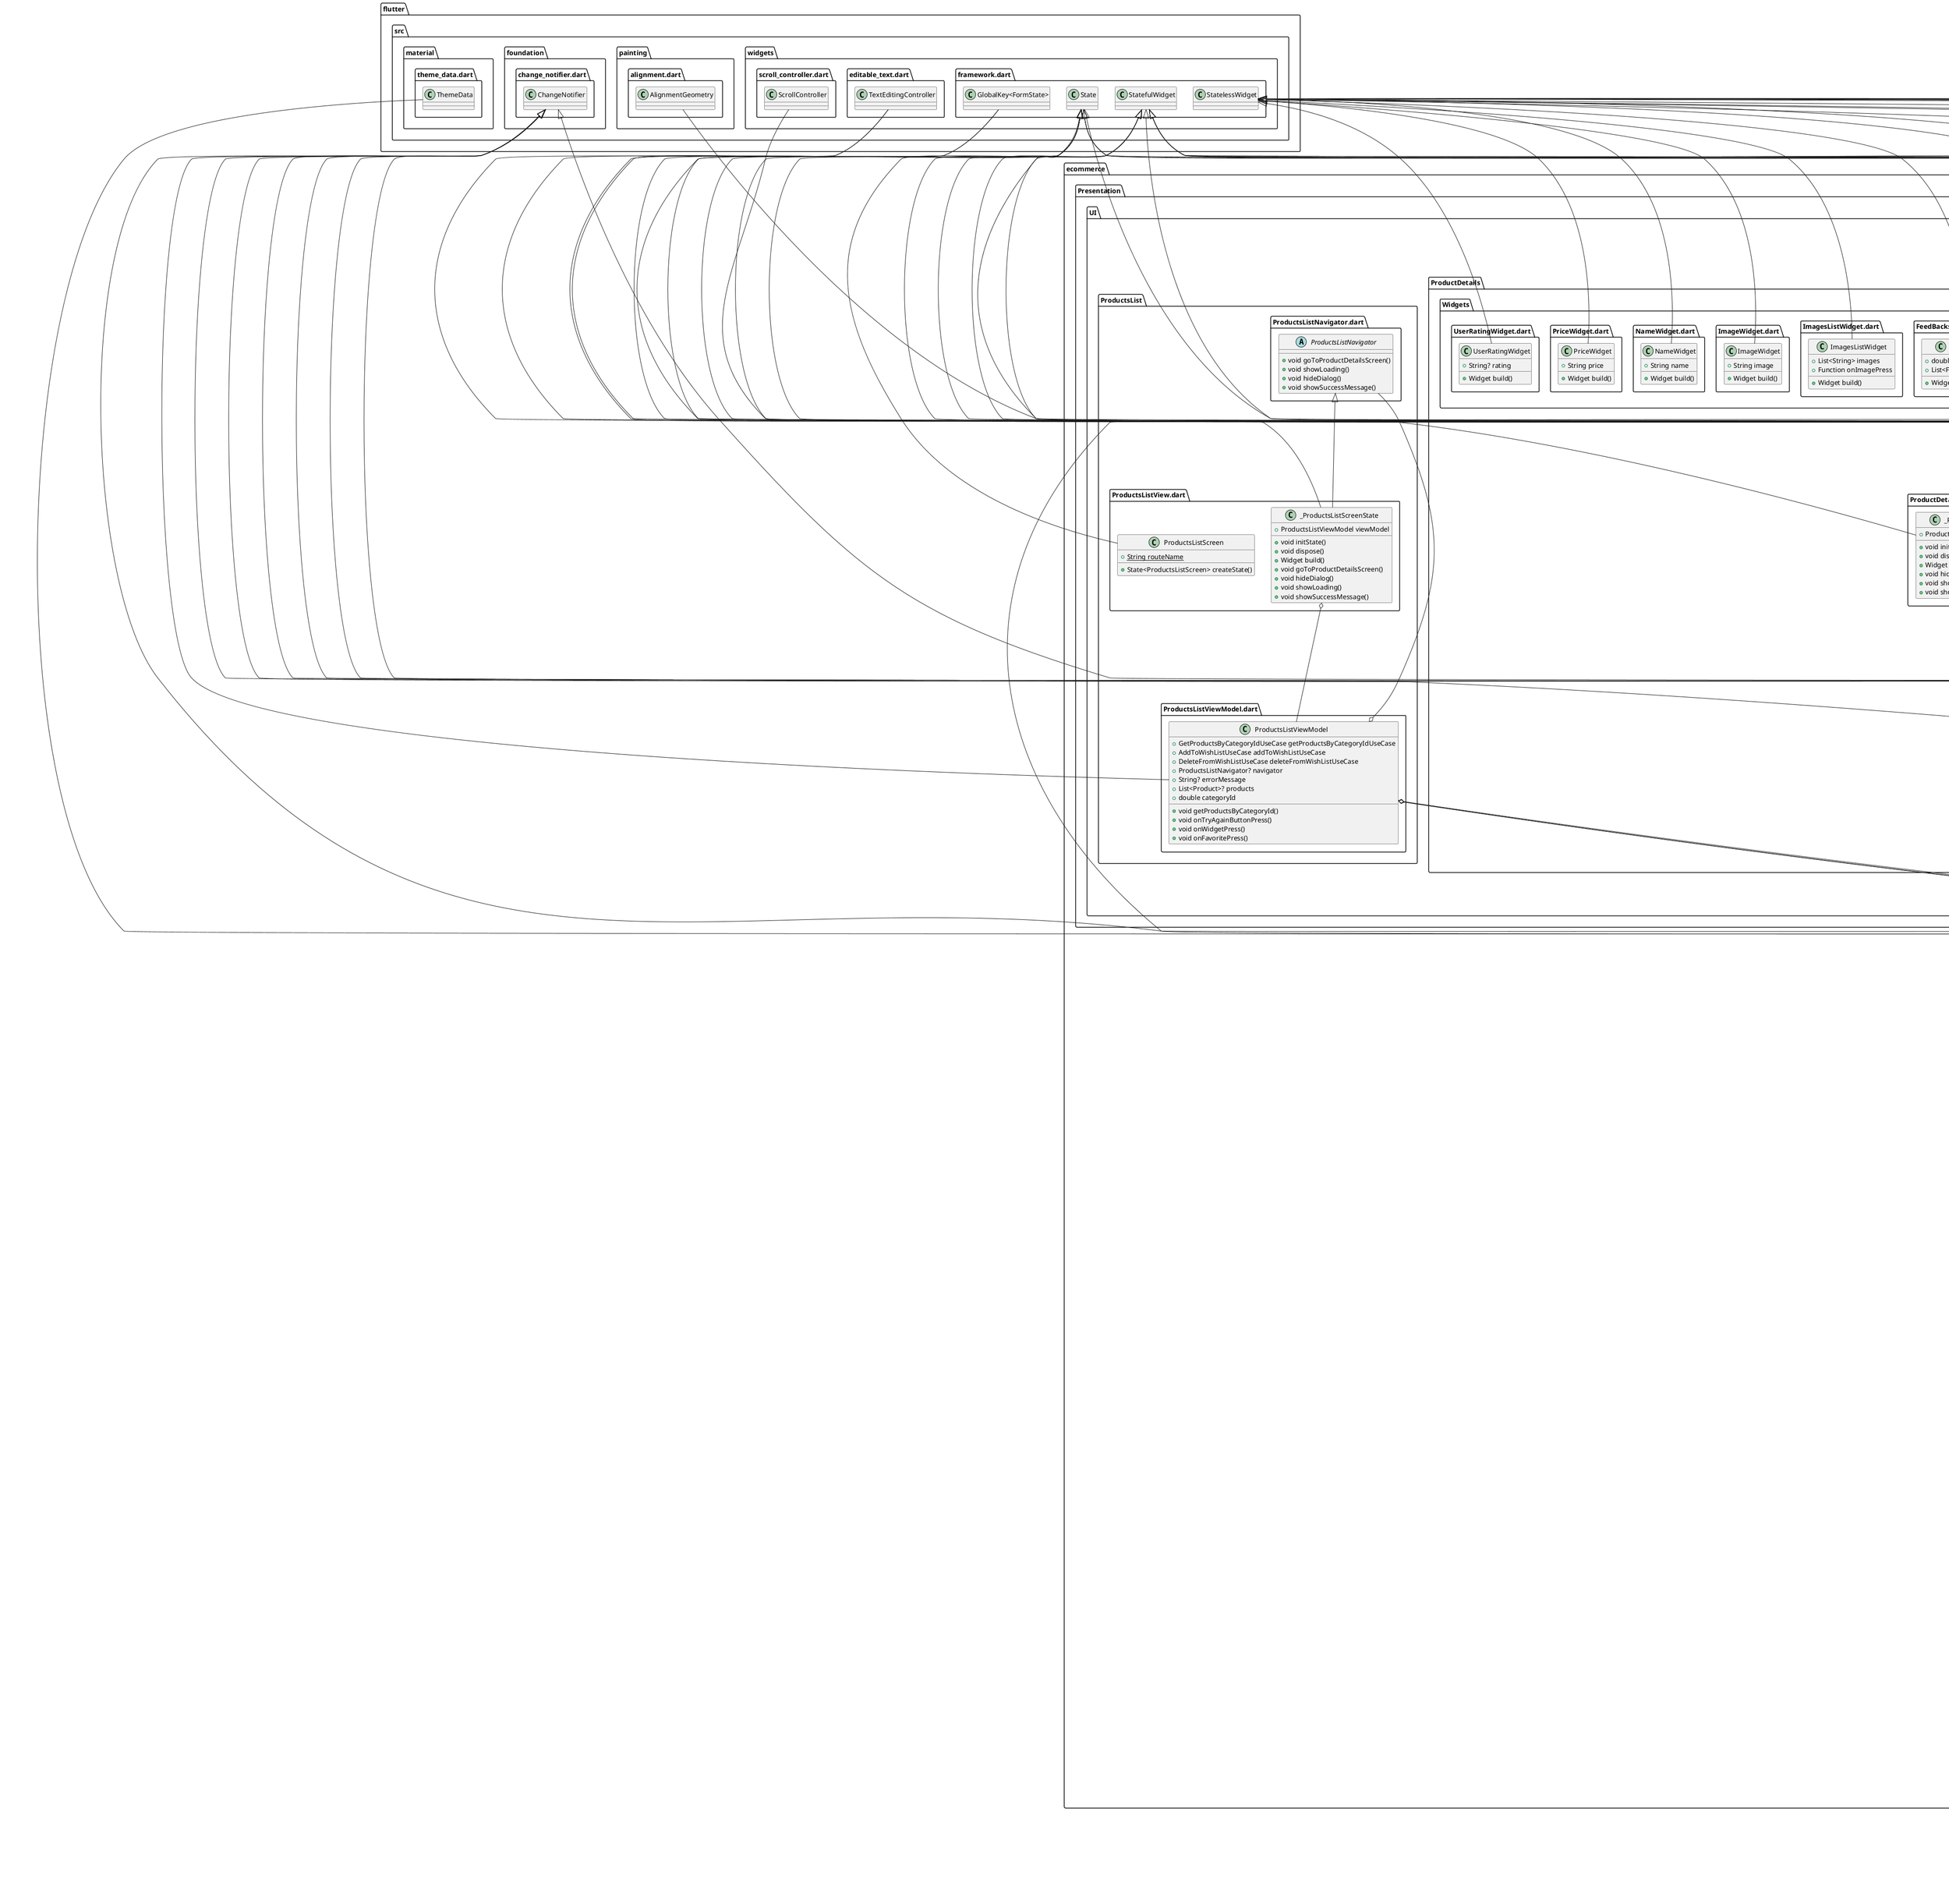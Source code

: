 @startuml
set namespaceSeparator ::

class "ecommerce::Core::Provider::AppConfigProvider.dart::AppConfigProvider" {
  +String token
  +void updateToken()
}

"flutter::src::foundation::change_notifier.dart::ChangeNotifier" <|-- "ecommerce::Core::Provider::AppConfigProvider.dart::AppConfigProvider"

class "ecommerce::Core::Theme::MyTheme.dart::MyTheme" {
  {static} +Color darkBlue
  {static} +Color blue
  {static} +Color lightBlue
  {static} +Color backGround
  {static} +ThemeData darkTheme
}

"ecommerce::Core::Theme::MyTheme.dart::MyTheme" o-- "dart::ui::Color"
"ecommerce::Core::Theme::MyTheme.dart::MyTheme" o-- "flutter::src::material::theme_data.dart::ThemeData"

class "ecommerce::Core::Utils::Dialog_Utils.dart::MyDialogUtils" {
  {static} +dynamic showErrorDialog()
  {static} +dynamic showLoading()
  {static} +dynamic showSuccessDialog()
  {static} +dynamic hideDialog()
}

class "ecommerce::Data::Api::ApiManager.dart::ApiManager" {
  {static} -ApiManager? _instance
  +String baseUrl
  +String addUserRoute
  +String addUserImageRoute
  +String loginRoute
  +String getCategoriesRoute
  +String getAllNewAddedProductsRoute
  +String getProductsByCategoryRoute
  +String getProductDetailsRoute
  +String getSearchedProductsRoute
  {static} +ApiManager getApiManager()
  +Future<CreateUserResponseDTO> addNewUser()
  +Future<String> uploadUserImage()
  +Future<LoginResponseDTO> login()
  +Future<CategoriesResponseDTO> getCategories()
  +Future<ProductsResponseDTO> getAllNewAddedProducts()
  +Future<ProductsResponseDTO> getProductsByCategory()
  +Future<ProductDetailsResponseDTO> getProductDetails()
  +Future<ProductsResponseDTO> getSearchedProducts()
}

"ecommerce::Data::Api::ApiManager.dart::ApiManager" o-- "ecommerce::Data::Api::ApiManager.dart::ApiManager"

class "ecommerce::Data::Data%20Source::AuthRemoteDataSourceImpl.dart::AuthRemoteDataSourceImpl" {
  +ApiManager apiManager
  +Future<CreateUserResponse?> addNewUser()
  +Future<String> uploadUserImage()
  +Future<LoginResponse> login()
}

"ecommerce::Data::Data%20Source::AuthRemoteDataSourceImpl.dart::AuthRemoteDataSourceImpl" o-- "ecommerce::Data::Api::ApiManager.dart::ApiManager"
"ecommerce::Domain::Repository::Auth_Ropository_Contract.dart::AuthRemoteDataSource" <|-- "ecommerce::Data::Data%20Source::AuthRemoteDataSourceImpl.dart::AuthRemoteDataSourceImpl"

class "ecommerce::Data::Data%20Source::CategoriesRemoteDataSource.dart::CategoriesRemoteDataSourceImpl" {
  +ApiManager apiManager
  +Future<CategoriesResponse> getCategories()
}

"ecommerce::Data::Data%20Source::CategoriesRemoteDataSource.dart::CategoriesRemoteDataSourceImpl" o-- "ecommerce::Data::Api::ApiManager.dart::ApiManager"
"ecommerce::Domain::Repository::Categories_Repository_Contract.dart::CategoriesRemoteDataSource" <|-- "ecommerce::Data::Data%20Source::CategoriesRemoteDataSource.dart::CategoriesRemoteDataSourceImpl"

class "ecommerce::Data::Data%20Source::ProductLocalDataSourceImpl.dart::ProductLocalDataSourceImpl" {
  +SQLdb sqLdb
  +Future<String> insertData()
  +Future<String> deleteData()
  +Future<List<Product>?> readData()
}

"ecommerce::Data::Data%20Source::ProductLocalDataSourceImpl.dart::ProductLocalDataSourceImpl" o-- "ecommerce::Data::SQL::SQLDB.dart::SQLdb"
"ecommerce::Domain::Repository::Products_Prepository_Contract.dart::ProductLocalDataSource" <|-- "ecommerce::Data::Data%20Source::ProductLocalDataSourceImpl.dart::ProductLocalDataSourceImpl"

class "ecommerce::Data::Data%20Source::ProductRemoteDataSourceImpl.dart::ProductRemoteDataSourceImpl" {
  +ApiManager apiManager
  +Future<ProductsResponse> getNewAddedProduct()
  +Future<ProductsResponse> getProductsByCategory()
  +Future<ProductDetailsResponse> getProductDetails()
  +Future<ProductsResponse> search()
}

"ecommerce::Data::Data%20Source::ProductRemoteDataSourceImpl.dart::ProductRemoteDataSourceImpl" o-- "ecommerce::Data::Api::ApiManager.dart::ApiManager"
"ecommerce::Domain::Repository::Products_Prepository_Contract.dart::ProductRemoteDataSource" <|-- "ecommerce::Data::Data%20Source::ProductRemoteDataSourceImpl.dart::ProductRemoteDataSourceImpl"

class "ecommerce::Data::Models::CategoriesDTO.dart::CategoriesDTO" {
  +num? id
  +String? name
  +String? image
  +Map<String, dynamic> toJson()
  +Categories toDomain()
}

class "ecommerce::Data::Models::CategoriesResponseDTO.dart::CategoriesResponseDTO" {
  +String? statusCode
  +String? message
  +List<CategoriesDTO>? categories
  +Map<String, dynamic> toJson()
  +CategoriesResponse toDomain()
}

class "ecommerce::Data::Models::CreateUserResponseDTO.dart::CreateUserResponseDTO" {
  +String? statusCode
  +String? message
  +UserDTO? user
  +Map<String, dynamic> toJson()
  +CreateUserResponse toDomain()
}

"ecommerce::Data::Models::CreateUserResponseDTO.dart::CreateUserResponseDTO" o-- "ecommerce::Data::Models::UserDTO.dart::UserDTO"

class "ecommerce::Data::Models::FeedBackDTO.dart::FeedBackDTO" {
  +String? user
  +num? rate
  +String? comment
  +String? userImage
  +Map<String, dynamic> toJson()
  +FeedBack toDomain()
}

class "ecommerce::Data::Models::LoginResponseDTO.dart::LoginResponseDTO" {
  +String? statusCode
  +String? message
  +String? token
  +Map<String, dynamic> toJson()
  +LoginResponse toDomain()
}

class "ecommerce::Data::Models::ProductDetailsDTO.dart::ProductDetailsDTO" {
  +num? id
  +String? name
  +String? category
  +num? price
  +String? mainImage
  +String? description
  +String? descriptionImage
  +String? brand
  +num? quantity
  +num? rating
  +num? userRating
  +String? userComment
  +List<FeedBackDTO>? feedBack
  +List<String>? images
  +Map<String, dynamic> toJson()
  +ProductDetails toDomain()
}

class "ecommerce::Data::Models::ProductDetailsResponseDTO.dart::ProductDetailsResponseDTO" {
  +String? status
  +String? message
  +ProductDetailsDTO? product
  +Map<String, dynamic> toJson()
  +ProductDetailsResponse toDomain()
}

"ecommerce::Data::Models::ProductDetailsResponseDTO.dart::ProductDetailsResponseDTO" o-- "ecommerce::Data::Models::ProductDetailsDTO.dart::ProductDetailsDTO"

class "ecommerce::Data::Models::ProductsDTO.dart::ProductsDTO" {
  +num? id
  +String? name
  +String? category
  +num? price
  +String? mainImage
  +String? brand
  +num? rating
  +Map<String, dynamic> toJson()
  +Product toDomain()
}

class "ecommerce::Data::Models::ProductsResponseDTO.dart::ProductsResponseDTO" {
  +String? status
  +String? message
  +num? page
  +List<ProductsDTO>? products
  +Map<String, dynamic> toJson()
  +ProductsResponse toDomain()
}

class "ecommerce::Data::Models::UserDTO.dart::UserDTO" {
  +String? name
  +String? email
  +String? password
  +String? phone
  +String? birthDate
  +String? token
  +Map<String, dynamic> toJson()
}

class "ecommerce::Data::Repository::AuthRepositoryImpl.dart::AuthRepositoryImpl" {
  +AuthRemoteDataSource remoteDataSource
  +Future<CreateUserResponse> addNewUser()
  +Future<String> uploadUserImage()
  +Future<LoginResponse> login()
}

"ecommerce::Data::Repository::AuthRepositoryImpl.dart::AuthRepositoryImpl" o-- "ecommerce::Domain::Repository::Auth_Ropository_Contract.dart::AuthRemoteDataSource"
"ecommerce::Domain::Repository::Auth_Ropository_Contract.dart::AuthRepository" <|-- "ecommerce::Data::Repository::AuthRepositoryImpl.dart::AuthRepositoryImpl"

class "ecommerce::Data::Repository::CategoriesRepository.dart::CategoriesRepositoryImpl" {
  +CategoriesRemoteDataSource remoteDataSource
  +Future<CategoriesResponse> getCategories()
}

"ecommerce::Data::Repository::CategoriesRepository.dart::CategoriesRepositoryImpl" o-- "ecommerce::Domain::Repository::Categories_Repository_Contract.dart::CategoriesRemoteDataSource"
"ecommerce::Domain::Repository::Categories_Repository_Contract.dart::CategoriesRepository" <|-- "ecommerce::Data::Repository::CategoriesRepository.dart::CategoriesRepositoryImpl"

class "ecommerce::Data::Repository::ProductRepositoryImpl.dart::ProductRepositoryImpl" {
  +ProductRemoteDataSource remoteDataSource
  +ProductLocalDataSource localDataSource
  +Future<ProductsResponse> getNewAddedProduct()
  +Future<ProductsResponse> getProductsByCategory()
  +Future<ProductDetailsResponse> getProductDetails()
  +Future<String> insertData()
  +Future<String> deleteData()
  +Future<List<Product>?> readData()
  +Future<ProductsResponse> search()
}

"ecommerce::Data::Repository::ProductRepositoryImpl.dart::ProductRepositoryImpl" o-- "ecommerce::Domain::Repository::Products_Prepository_Contract.dart::ProductRemoteDataSource"
"ecommerce::Data::Repository::ProductRepositoryImpl.dart::ProductRepositoryImpl" o-- "ecommerce::Domain::Repository::Products_Prepository_Contract.dart::ProductLocalDataSource"
"ecommerce::Domain::Repository::Products_Prepository_Contract.dart::ProductRepository" <|-- "ecommerce::Data::Repository::ProductRepositoryImpl.dart::ProductRepositoryImpl"

class "ecommerce::Data::SQL::SQLDB.dart::SQLdb" {
  {static} -Database? _db
  +Future<Database?> getDB()
  +dynamic initiateDB()
  -void _onCreate()
  +Future<String> insertData()
  +Future<String> deleteData()
  +dynamic readData()
}

"ecommerce::Data::SQL::SQLDB.dart::SQLdb" o-- "sqflite_common::sqlite_api.dart::Database"

class "ecommerce::Domain::Models::Categories.dart::Categories" {
  +num? id
  +String? name
  +String? image
}

class "ecommerce::Domain::Models::CategoriesResponse.dart::CategoriesResponse" {
  +String? statusCode
  +String? message
  +List<Categories>? categories
}

class "ecommerce::Domain::Models::CreateUserResponse.dart::CreateUserResponse" {
  +String? statusCode
  +String? message
  +String? token
}

class "ecommerce::Domain::Models::FeedBack.dart::FeedBack" {
  +String? user
  +num? rate
  +String? comment
  +String? userImage
}

class "ecommerce::Domain::Models::LoginResponse.dart::LoginResponse" {
  +String? statusCode
  +String? message
  +String? token
}

class "ecommerce::Domain::Models::Prdouct.dart::Product" {
  +num? id
  +String? name
  +String? category
  +num? price
  +String? mainImage
  +String? brand
  +num? rating
  +bool? isInWishList
}

class "ecommerce::Domain::Models::ProductDetails.dart::ProductDetails" {
  +num? id
  +String? name
  +String? category
  +num? price
  +String? mainImage
  +String? description
  +String? descriptionImage
  +String? brand
  +num? quantity
  +num? rating
  +num? userRating
  +String? userComment
  +List<FeedBack>? feedBack
  +List<String>? images
}

class "ecommerce::Domain::Models::ProductDetailsResponse.dart::ProductDetailsResponse" {
  +String? status
  +String? message
  +ProductDetails? product
}

"ecommerce::Domain::Models::ProductDetailsResponse.dart::ProductDetailsResponse" o-- "ecommerce::Domain::Models::ProductDetails.dart::ProductDetails"

class "ecommerce::Domain::Models::ProductsResponse.dart::ProductsResponse" {
  +String? status
  +String? message
  +List<Product>? products
}

abstract class "ecommerce::Domain::Repository::Auth_Ropository_Contract.dart::AuthRemoteDataSource" {
  +Future<CreateUserResponse?> addNewUser()
  +Future<String> uploadUserImage()
  +Future<LoginResponse> login()
}

abstract class "ecommerce::Domain::Repository::Auth_Ropository_Contract.dart::AuthRepository" {
  +Future<CreateUserResponse?> addNewUser()
  +Future<String> uploadUserImage()
  +Future<LoginResponse> login()
}

abstract class "ecommerce::Domain::Repository::Categories_Repository_Contract.dart::CategoriesRemoteDataSource" {
  +Future<CategoriesResponse> getCategories()
}

abstract class "ecommerce::Domain::Repository::Categories_Repository_Contract.dart::CategoriesRepository" {
  +Future<CategoriesResponse> getCategories()
}

abstract class "ecommerce::Domain::Repository::Products_Prepository_Contract.dart::ProductRemoteDataSource" {
  +Future<ProductsResponse> getNewAddedProduct()
  +Future<ProductsResponse> getProductsByCategory()
  +Future<ProductDetailsResponse> getProductDetails()
  +Future<ProductsResponse> search()
}

abstract class "ecommerce::Domain::Repository::Products_Prepository_Contract.dart::ProductRepository" {
  +Future<ProductsResponse> getNewAddedProduct()
  +Future<ProductsResponse> getProductsByCategory()
  +Future<ProductDetailsResponse> getProductDetails()
  +Future<String> insertData()
  +Future<String> deleteData()
  +Future<List<Product>?> readData()
  +Future<ProductsResponse> search()
}

abstract class "ecommerce::Domain::Repository::Products_Prepository_Contract.dart::ProductLocalDataSource" {
  +Future<String> insertData()
  +Future<String> deleteData()
  +Future<List<Product>?> readData()
}

class "ecommerce::Domain::UseCase::AddToWishListUseCase.dart::AddToWishListUseCase" {
  +ProductRepository repository
  +Future<String> invoke()
}

"ecommerce::Domain::UseCase::AddToWishListUseCase.dart::AddToWishListUseCase" o-- "ecommerce::Domain::Repository::Products_Prepository_Contract.dart::ProductRepository"

class "ecommerce::Domain::UseCase::AuthLoginUserCase.dart::AuthLoginUserCase" {
  +AuthRepository repository
  +Future<LoginResponse> login()
}

"ecommerce::Domain::UseCase::AuthLoginUserCase.dart::AuthLoginUserCase" o-- "ecommerce::Domain::Repository::Auth_Ropository_Contract.dart::AuthRepository"

class "ecommerce::Domain::UseCase::AuthRegistrationUseCase.dart::AuthRegistrationUseCase" {
  +AuthRepository repository
  +Future<CreateUserResponse> invoke()
}

"ecommerce::Domain::UseCase::AuthRegistrationUseCase.dart::AuthRegistrationUseCase" o-- "ecommerce::Domain::Repository::Auth_Ropository_Contract.dart::AuthRepository"

class "ecommerce::Domain::UseCase::AuthUploadUserImageUseCase.dart::AuthUploadUserImageUseCase" {
  +AuthRepository repository
  +Future<String> uploadUserImage()
}

"ecommerce::Domain::UseCase::AuthUploadUserImageUseCase.dart::AuthUploadUserImageUseCase" o-- "ecommerce::Domain::Repository::Auth_Ropository_Contract.dart::AuthRepository"

class "ecommerce::Domain::UseCase::DeleteFromWishListUseCase.dart::DeleteFromWishListUseCase" {
  +ProductRepository repository
  +Future<String> invoke()
}

"ecommerce::Domain::UseCase::DeleteFromWishListUseCase.dart::DeleteFromWishListUseCase" o-- "ecommerce::Domain::Repository::Products_Prepository_Contract.dart::ProductRepository"

class "ecommerce::Domain::UseCase::GetCategoriesUseCase.dart::GetCategoriesUseCase" {
  +CategoriesRepository categoriesRepository
  +Future<CategoriesResponse> invoke()
}

"ecommerce::Domain::UseCase::GetCategoriesUseCase.dart::GetCategoriesUseCase" o-- "ecommerce::Domain::Repository::Categories_Repository_Contract.dart::CategoriesRepository"

class "ecommerce::Domain::UseCase::GetNewAddedProductUseCase.dart::GetNewAddedProductsUseCase" {
  +ProductRepository repository
  +Future<ProductsResponse> invoke()
}

"ecommerce::Domain::UseCase::GetNewAddedProductUseCase.dart::GetNewAddedProductsUseCase" o-- "ecommerce::Domain::Repository::Products_Prepository_Contract.dart::ProductRepository"

class "ecommerce::Domain::UseCase::GetProductDetailsUseCase.dart::GetProductDetailsUseCase" {
  +ProductRepository repository
  +Future<ProductDetails> invoke()
}

"ecommerce::Domain::UseCase::GetProductDetailsUseCase.dart::GetProductDetailsUseCase" o-- "ecommerce::Domain::Repository::Products_Prepository_Contract.dart::ProductRepository"

class "ecommerce::Domain::UseCase::GetProductsByCategoryIdUseCase.dart::GetProductsByCategoryIdUseCase" {
  +ProductRepository repository
  +Future<ProductsResponse> invoke()
}

"ecommerce::Domain::UseCase::GetProductsByCategoryIdUseCase.dart::GetProductsByCategoryIdUseCase" o-- "ecommerce::Domain::Repository::Products_Prepository_Contract.dart::ProductRepository"

class "ecommerce::Domain::UseCase::GetWishListProductsUseCase.dart::GetWishListProductsUseCase" {
  +ProductRepository repository
  +Future<List<Product>?> invoke()
}

"ecommerce::Domain::UseCase::GetWishListProductsUseCase.dart::GetWishListProductsUseCase" o-- "ecommerce::Domain::Repository::Products_Prepository_Contract.dart::ProductRepository"

class "ecommerce::Domain::UseCase::SearchForProductUseCase.dart::SearchForProductUseCase" {
  +ProductRepository repository
  +Future<List<Product>?> invoke()
}

"ecommerce::Domain::UseCase::SearchForProductUseCase.dart::SearchForProductUseCase" o-- "ecommerce::Domain::Repository::Products_Prepository_Contract.dart::ProductRepository"

class "ecommerce::main.dart::MyApp" {
  +String token
  +Widget build()
}

"flutter::src::widgets::framework.dart::StatelessWidget" <|-- "ecommerce::main.dart::MyApp"

class "ecommerce::Presentation::UI::Global%20Widgets::errorWidget.dart::errorWidget" {
  +String errorMessage
  +Function onTryAgainPress
  +Widget build()
}

"flutter::src::widgets::framework.dart::StatelessWidget" <|-- "ecommerce::Presentation::UI::Global%20Widgets::errorWidget.dart::errorWidget"

class "ecommerce::Presentation::UI::Global%20Widgets::PoductShowWidget.dart::ProductShowWidget" {
  +Product product
  +Function onViewNowPress
  +Function onDeletePress
  +Widget build()
}

"ecommerce::Presentation::UI::Global%20Widgets::PoductShowWidget.dart::ProductShowWidget" o-- "ecommerce::Domain::Models::Prdouct.dart::Product"
"flutter::src::widgets::framework.dart::StatelessWidget" <|-- "ecommerce::Presentation::UI::Global%20Widgets::PoductShowWidget.dart::ProductShowWidget"

class "ecommerce::Presentation::UI::Global%20Widgets::ProductWidget.dart::ProductWidget" {
  +Product product
  +Function onWidgetPress
  +Function onFavoritePress
  +State<ProductWidget> createState()
}

"ecommerce::Presentation::UI::Global%20Widgets::ProductWidget.dart::ProductWidget" o-- "ecommerce::Domain::Models::Prdouct.dart::Product"
"flutter::src::widgets::framework.dart::StatefulWidget" <|-- "ecommerce::Presentation::UI::Global%20Widgets::ProductWidget.dart::ProductWidget"

class "ecommerce::Presentation::UI::Global%20Widgets::ProductWidget.dart::_ProductWidgetState" {
  +Widget build()
}

"flutter::src::widgets::framework.dart::State" <|-- "ecommerce::Presentation::UI::Global%20Widgets::ProductWidget.dart::_ProductWidgetState"

class "ecommerce::Presentation::UI::Home::HomeScreenView.dart::HomeScreen" {
  {static} +String routeName
  +State<HomeScreen> createState()
}

"flutter::src::widgets::framework.dart::StatefulWidget" <|-- "ecommerce::Presentation::UI::Home::HomeScreenView.dart::HomeScreen"

class "ecommerce::Presentation::UI::Home::HomeScreenView.dart::_HomeScreenState" {
  +List<Widget> tabs
  +int selectedIndex
  +Widget build()
}

"flutter::src::widgets::framework.dart::State" <|-- "ecommerce::Presentation::UI::Home::HomeScreenView.dart::_HomeScreenState"

class "ecommerce::Presentation::UI::Home::Tabs::CartTab::CartTabVIew.dart::CartTabView" {
  +Widget build()
}

"flutter::src::widgets::framework.dart::StatelessWidget" <|-- "ecommerce::Presentation::UI::Home::Tabs::CartTab::CartTabVIew.dart::CartTabView"

abstract class "ecommerce::Presentation::UI::Home::Tabs::HomeTab::HomeTabNavigator.dart::HomeTabNavigator" {
  +void goToProductListScreen()
  +void goToProductDetailsScreen()
  +void showLoading()
  +void hideDialog()
  +void showSuccessMessage()
}

class "ecommerce::Presentation::UI::Home::Tabs::HomeTab::HomeTabView.dart::HomeTabView" {
  +State<HomeTabView> createState()
}

"flutter::src::widgets::framework.dart::StatefulWidget" <|-- "ecommerce::Presentation::UI::Home::Tabs::HomeTab::HomeTabView.dart::HomeTabView"

class "ecommerce::Presentation::UI::Home::Tabs::HomeTab::HomeTabView.dart::_HomeTabViewState" {
  +HomeTabViewModel viewModel
  +void initState()
  +void dispose()
  +Widget build()
  +void goToProductListScreen()
  +void goToProductDetailsScreen()
  +void hideDialog()
  +void showLoading()
  +void showSuccessMessage()
}

"ecommerce::Presentation::UI::Home::Tabs::HomeTab::HomeTabView.dart::_HomeTabViewState" o-- "ecommerce::Presentation::UI::Home::Tabs::HomeTab::HomeTabViewModel.dart::HomeTabViewModel"
"flutter::src::widgets::framework.dart::State" <|-- "ecommerce::Presentation::UI::Home::Tabs::HomeTab::HomeTabView.dart::_HomeTabViewState"
"ecommerce::Presentation::UI::Home::Tabs::HomeTab::HomeTabNavigator.dart::HomeTabNavigator" <|-- "ecommerce::Presentation::UI::Home::Tabs::HomeTab::HomeTabView.dart::_HomeTabViewState"

class "ecommerce::Presentation::UI::Home::Tabs::HomeTab::HomeTabViewModel.dart::HomeTabViewModel" {
  +GetCategoriesUseCase categoriesUseCase
  +GetNewAddedProductsUseCase newAddedProductsUseCase
  +AddToWishListUseCase addToWishListUseCase
  +DeleteFromWishListUseCase deleteFromWishListUseCase
  +HomeTabNavigator? navigator
  +String? errorMessage
  +List<Categories>? categories
  +List<Product>? products
  +SQLdb sqLdb
  +void getCategories()
  +void getNewAddedProducts()
  +void onTryAgainButtonPress()
  +void goToProductsListScreen()
  +void onWidgetPress()
  +void onFavoritePress()
}

"ecommerce::Presentation::UI::Home::Tabs::HomeTab::HomeTabViewModel.dart::HomeTabViewModel" o-- "ecommerce::Domain::UseCase::GetCategoriesUseCase.dart::GetCategoriesUseCase"
"ecommerce::Presentation::UI::Home::Tabs::HomeTab::HomeTabViewModel.dart::HomeTabViewModel" o-- "ecommerce::Domain::UseCase::GetNewAddedProductUseCase.dart::GetNewAddedProductsUseCase"
"ecommerce::Presentation::UI::Home::Tabs::HomeTab::HomeTabViewModel.dart::HomeTabViewModel" o-- "ecommerce::Domain::UseCase::AddToWishListUseCase.dart::AddToWishListUseCase"
"ecommerce::Presentation::UI::Home::Tabs::HomeTab::HomeTabViewModel.dart::HomeTabViewModel" o-- "ecommerce::Domain::UseCase::DeleteFromWishListUseCase.dart::DeleteFromWishListUseCase"
"ecommerce::Presentation::UI::Home::Tabs::HomeTab::HomeTabViewModel.dart::HomeTabViewModel" o-- "ecommerce::Presentation::UI::Home::Tabs::HomeTab::HomeTabNavigator.dart::HomeTabNavigator"
"ecommerce::Presentation::UI::Home::Tabs::HomeTab::HomeTabViewModel.dart::HomeTabViewModel" o-- "ecommerce::Data::SQL::SQLDB.dart::SQLdb"
"flutter::src::foundation::change_notifier.dart::ChangeNotifier" <|-- "ecommerce::Presentation::UI::Home::Tabs::HomeTab::HomeTabViewModel.dart::HomeTabViewModel"

class "ecommerce::Presentation::UI::Home::Tabs::HomeTab::Widgets::BannerSlideShow.dart::BannerSlideShow" {
  +List<BannerData> bannersData
  +Widget build()
}

"flutter::src::widgets::framework.dart::StatelessWidget" <|-- "ecommerce::Presentation::UI::Home::Tabs::HomeTab::Widgets::BannerSlideShow.dart::BannerSlideShow"

class "ecommerce::Presentation::UI::Home::Tabs::HomeTab::Widgets::BannerSlideShow.dart::BannerData" {
  +int id
  +AlignmentGeometry alignmentGeometry
  +String title
  +String titleOnButton
  +String image
  +Color textColor
  +Categories categories
}

"ecommerce::Presentation::UI::Home::Tabs::HomeTab::Widgets::BannerSlideShow.dart::BannerData" o-- "flutter::src::painting::alignment.dart::AlignmentGeometry"
"ecommerce::Presentation::UI::Home::Tabs::HomeTab::Widgets::BannerSlideShow.dart::BannerData" o-- "dart::ui::Color"
"ecommerce::Presentation::UI::Home::Tabs::HomeTab::Widgets::BannerSlideShow.dart::BannerData" o-- "ecommerce::Domain::Models::Categories.dart::Categories"

class "ecommerce::Presentation::UI::Home::Tabs::HomeTab::Widgets::BannerWiget.dart::BannerWidget" {
  +BannerData bannerData
  +Widget build()
}

"ecommerce::Presentation::UI::Home::Tabs::HomeTab::Widgets::BannerWiget.dart::BannerWidget" o-- "ecommerce::Presentation::UI::Home::Tabs::HomeTab::Widgets::BannerSlideShow.dart::BannerData"
"flutter::src::widgets::framework.dart::StatelessWidget" <|-- "ecommerce::Presentation::UI::Home::Tabs::HomeTab::Widgets::BannerWiget.dart::BannerWidget"

class "ecommerce::Presentation::UI::Home::Tabs::HomeTab::Widgets::Categories.dart::CategoriesList" {
  +List<Categories> categories
  +Widget build()
}

"flutter::src::widgets::framework.dart::StatelessWidget" <|-- "ecommerce::Presentation::UI::Home::Tabs::HomeTab::Widgets::Categories.dart::CategoriesList"

class "ecommerce::Presentation::UI::Home::Tabs::HomeTab::Widgets::CategoryShowWidget.dart::CategoryShowWidget" {
  +Categories categories
  +Widget build()
}

"ecommerce::Presentation::UI::Home::Tabs::HomeTab::Widgets::CategoryShowWidget.dart::CategoryShowWidget" o-- "ecommerce::Domain::Models::Categories.dart::Categories"
"flutter::src::widgets::framework.dart::StatelessWidget" <|-- "ecommerce::Presentation::UI::Home::Tabs::HomeTab::Widgets::CategoryShowWidget.dart::CategoryShowWidget"

class "ecommerce::Presentation::UI::Home::Tabs::HomeTab::Widgets::ProductList.dart::HomeProductList" {
  +List<Product> products
  +Function onProductPress
  +Function onFavoritePress
  +Widget build()
}

"flutter::src::widgets::framework.dart::StatelessWidget" <|-- "ecommerce::Presentation::UI::Home::Tabs::HomeTab::Widgets::ProductList.dart::HomeProductList"

class "ecommerce::Presentation::UI::Home::Tabs::ProfileTab::ProfileTabView.dart::ProfileTabView" {
  +Widget build()
}

"flutter::src::widgets::framework.dart::StatelessWidget" <|-- "ecommerce::Presentation::UI::Home::Tabs::ProfileTab::ProfileTabView.dart::ProfileTabView"

abstract class "ecommerce::Presentation::UI::Home::Tabs::SearchTab::SearchTabNavigator.dart::SearchTabNavigator" {
  +void goToDetailsScreen()
}

class "ecommerce::Presentation::UI::Home::Tabs::SearchTab::SearchTabView.dart::SearchTabView" {
  +State<SearchTabView> createState()
}

"flutter::src::widgets::framework.dart::StatefulWidget" <|-- "ecommerce::Presentation::UI::Home::Tabs::SearchTab::SearchTabView.dart::SearchTabView"

class "ecommerce::Presentation::UI::Home::Tabs::SearchTab::SearchTabView.dart::_SearchTabViewState" {
  +SearchTabViewModel viewModel
  +ScrollController controller
  +void initState()
  +void dispose()
  +Widget build()
  +void goToDetailsScreen()
}

"ecommerce::Presentation::UI::Home::Tabs::SearchTab::SearchTabView.dart::_SearchTabViewState" o-- "ecommerce::Presentation::UI::Home::Tabs::SearchTab::SearchTabViewModel.dart::SearchTabViewModel"
"ecommerce::Presentation::UI::Home::Tabs::SearchTab::SearchTabView.dart::_SearchTabViewState" o-- "flutter::src::widgets::scroll_controller.dart::ScrollController"
"flutter::src::widgets::framework.dart::State" <|-- "ecommerce::Presentation::UI::Home::Tabs::SearchTab::SearchTabView.dart::_SearchTabViewState"
"ecommerce::Presentation::UI::Home::Tabs::SearchTab::SearchTabNavigator.dart::SearchTabNavigator" <|-- "ecommerce::Presentation::UI::Home::Tabs::SearchTab::SearchTabView.dart::_SearchTabViewState"

class "ecommerce::Presentation::UI::Home::Tabs::SearchTab::SearchTabViewModel.dart::SearchTabViewModel" {
  +SearchForProductUseCase useCase
  +String? errorMessage
  +List<Product>? products
  +SearchTabNavigator? navigator
  +void getProducts()
  +void onViewNowPress()
  +void onDeletePress()
}

"ecommerce::Presentation::UI::Home::Tabs::SearchTab::SearchTabViewModel.dart::SearchTabViewModel" o-- "ecommerce::Domain::UseCase::SearchForProductUseCase.dart::SearchForProductUseCase"
"ecommerce::Presentation::UI::Home::Tabs::SearchTab::SearchTabViewModel.dart::SearchTabViewModel" o-- "ecommerce::Presentation::UI::Home::Tabs::SearchTab::SearchTabNavigator.dart::SearchTabNavigator"
"flutter::src::foundation::change_notifier.dart::ChangeNotifier" <|-- "ecommerce::Presentation::UI::Home::Tabs::SearchTab::SearchTabViewModel.dart::SearchTabViewModel"

abstract class "ecommerce::Presentation::UI::Home::Tabs::WithLIstTab::WishListTabNavigator.dart::WishListTabNavigator" {
  +void goToProductDetailsScreen()
  +void showLoading()
  +void hideDialog()
  +void showSuccessMessage()
}

class "ecommerce::Presentation::UI::Home::Tabs::WithLIstTab::WishListTabView.dart::WishListTabView" {
  +State<WishListTabView> createState()
}

"flutter::src::widgets::framework.dart::StatefulWidget" <|-- "ecommerce::Presentation::UI::Home::Tabs::WithLIstTab::WishListTabView.dart::WishListTabView"

class "ecommerce::Presentation::UI::Home::Tabs::WithLIstTab::WishListTabView.dart::_WishListTabViewState" {
  +WishListTabViewModel viewModel
  +void initState()
  +void dispose()
  +Widget build()
  +void goToProductDetailsScreen()
  +void hideDialog()
  +void showLoading()
  +void showSuccessMessage()
}

"ecommerce::Presentation::UI::Home::Tabs::WithLIstTab::WishListTabView.dart::_WishListTabViewState" o-- "ecommerce::Presentation::UI::Home::Tabs::WithLIstTab::WishListTabViewModel.dart::WishListTabViewModel"
"flutter::src::widgets::framework.dart::State" <|-- "ecommerce::Presentation::UI::Home::Tabs::WithLIstTab::WishListTabView.dart::_WishListTabViewState"
"ecommerce::Presentation::UI::Home::Tabs::WithLIstTab::WishListTabNavigator.dart::WishListTabNavigator" <|-- "ecommerce::Presentation::UI::Home::Tabs::WithLIstTab::WishListTabView.dart::_WishListTabViewState"

class "ecommerce::Presentation::UI::Home::Tabs::WithLIstTab::WishListTabViewModel.dart::WishListTabViewModel" {
  +GetWishListProductsUseCase getWishListProductsUseCase
  +DeleteFromWishListUseCase deleteFromWishListUseCase
  +WishListTabNavigator? navigator
  +List<Product>? products
  +String? errorMessage
  +void getProducts()
  +void onTryAgainPress()
  +void onViewNowPress()
  +void onDeletePress()
}

"ecommerce::Presentation::UI::Home::Tabs::WithLIstTab::WishListTabViewModel.dart::WishListTabViewModel" o-- "ecommerce::Domain::UseCase::GetWishListProductsUseCase.dart::GetWishListProductsUseCase"
"ecommerce::Presentation::UI::Home::Tabs::WithLIstTab::WishListTabViewModel.dart::WishListTabViewModel" o-- "ecommerce::Domain::UseCase::DeleteFromWishListUseCase.dart::DeleteFromWishListUseCase"
"ecommerce::Presentation::UI::Home::Tabs::WithLIstTab::WishListTabViewModel.dart::WishListTabViewModel" o-- "ecommerce::Presentation::UI::Home::Tabs::WithLIstTab::WishListTabNavigator.dart::WishListTabNavigator"
"flutter::src::foundation::change_notifier.dart::ChangeNotifier" <|-- "ecommerce::Presentation::UI::Home::Tabs::WithLIstTab::WishListTabViewModel.dart::WishListTabViewModel"

abstract class "ecommerce::Presentation::UI::Login::LoginScreenNavigator.dart::LoginScreenNavigator" {
  +dynamic goToCreateAccountScreen()
  +dynamic goToHomeScreen()
  +dynamic showErrorMessage()
  +dynamic showSuccessMessage()
  +dynamic showLoading()
  +dynamic updateToken()
  +dynamic hideDialog()
}

class "ecommerce::Presentation::UI::Login::LoginScreenView.dart::LoginScreen" {
  {static} +String routeName
  +State<LoginScreen> createState()
}

"flutter::src::widgets::framework.dart::StatefulWidget" <|-- "ecommerce::Presentation::UI::Login::LoginScreenView.dart::LoginScreen"

class "ecommerce::Presentation::UI::Login::LoginScreenView.dart::_LoginScreenState" {
  +LoginScreenViweModel viewModel
  +GlobalKey<FormState> formKey
  +TextEditingController emailController
  +TextEditingController passwordController
  +bool isVisible
  +void initState()
  +void dispose()
  +Widget build()
  +dynamic goToCreateAccountScreen()
  +dynamic goToHomeScreen()
  +dynamic showErrorMessage()
  +dynamic hideDialog()
  +dynamic showLoading()
  +dynamic showSuccessMessage()
  +dynamic updateToken()
}

"ecommerce::Presentation::UI::Login::LoginScreenView.dart::_LoginScreenState" o-- "ecommerce::Presentation::UI::Login::LoginScreenViewModel.dart::LoginScreenViweModel"
"ecommerce::Presentation::UI::Login::LoginScreenView.dart::_LoginScreenState" o-- "flutter::src::widgets::framework.dart::GlobalKey<FormState>"
"ecommerce::Presentation::UI::Login::LoginScreenView.dart::_LoginScreenState" o-- "flutter::src::widgets::editable_text.dart::TextEditingController"
"flutter::src::widgets::framework.dart::State" <|-- "ecommerce::Presentation::UI::Login::LoginScreenView.dart::_LoginScreenState"
"ecommerce::Presentation::UI::Login::LoginScreenNavigator.dart::LoginScreenNavigator" <|-- "ecommerce::Presentation::UI::Login::LoginScreenView.dart::_LoginScreenState"

class "ecommerce::Presentation::UI::Login::LoginScreenViewModel.dart::LoginScreenViweModel" {
  +AuthLoginUserCase useCase
  +LoginScreenNavigator? navigator
  +String? emailValidation()
  +String? passwordValidation()
  +void onLoginButtonPress()
  +void onCreateAccountButtonPress()
  +void goToHome()
}

"ecommerce::Presentation::UI::Login::LoginScreenViewModel.dart::LoginScreenViweModel" o-- "ecommerce::Domain::UseCase::AuthLoginUserCase.dart::AuthLoginUserCase"
"ecommerce::Presentation::UI::Login::LoginScreenViewModel.dart::LoginScreenViweModel" o-- "ecommerce::Presentation::UI::Login::LoginScreenNavigator.dart::LoginScreenNavigator"
"flutter::src::foundation::change_notifier.dart::ChangeNotifier" <|-- "ecommerce::Presentation::UI::Login::LoginScreenViewModel.dart::LoginScreenViweModel"

abstract class "ecommerce::Presentation::UI::PickImage::PickImageScreenNavidator.dart::PickImageScreenNavigator" {
  +dynamic showErrorMessage()
  +dynamic showSuccessMessage()
  +dynamic showLoading()
  +dynamic goToHomeScreen()
  +dynamic hideDialog()
}

class "ecommerce::Presentation::UI::PickImage::PickImageScreenView.dart::PickImageScreen" {
  {static} +String routeName
  +State<PickImageScreen> createState()
}

"flutter::src::widgets::framework.dart::StatefulWidget" <|-- "ecommerce::Presentation::UI::PickImage::PickImageScreenView.dart::PickImageScreen"

class "ecommerce::Presentation::UI::PickImage::PickImageScreenView.dart::_PickImageScreenState" {
  +ImagePicker picker
  +XFile? images
  +File? image
  +PickImageScreenViewModel viewModel
  +void initState()
  +void dispose()
  +Widget build()
  +dynamic showErrorMessage()
  +dynamic hideDialog()
  +dynamic showLoading()
  +dynamic showSuccessMessage()
  +dynamic goToHomeScreen()
}

"ecommerce::Presentation::UI::PickImage::PickImageScreenView.dart::_PickImageScreenState" o-- "image_picker::image_picker.dart::ImagePicker"
"ecommerce::Presentation::UI::PickImage::PickImageScreenView.dart::_PickImageScreenState" o-- "cross_file::src::types::interface.dart::XFile"
"ecommerce::Presentation::UI::PickImage::PickImageScreenView.dart::_PickImageScreenState" o-- "dart::io::File"
"ecommerce::Presentation::UI::PickImage::PickImageScreenView.dart::_PickImageScreenState" o-- "ecommerce::Presentation::UI::PickImage::PickImageScreenViewModel.dart::PickImageScreenViewModel"
"flutter::src::widgets::framework.dart::State" <|-- "ecommerce::Presentation::UI::PickImage::PickImageScreenView.dart::_PickImageScreenState"
"ecommerce::Presentation::UI::PickImage::PickImageScreenNavidator.dart::PickImageScreenNavigator" <|-- "ecommerce::Presentation::UI::PickImage::PickImageScreenView.dart::_PickImageScreenState"

class "ecommerce::Presentation::UI::PickImage::PickImageScreenViewModel.dart::PickImageScreenViewModel" {
  +AuthUploadUserImageUseCase useCase
  +PickImageScreenNavigator? navigator
  +void uploadImage()
  +void goToHomeScreen()
}

"ecommerce::Presentation::UI::PickImage::PickImageScreenViewModel.dart::PickImageScreenViewModel" o-- "ecommerce::Domain::UseCase::AuthUploadUserImageUseCase.dart::AuthUploadUserImageUseCase"
"ecommerce::Presentation::UI::PickImage::PickImageScreenViewModel.dart::PickImageScreenViewModel" o-- "ecommerce::Presentation::UI::PickImage::PickImageScreenNavidator.dart::PickImageScreenNavigator"
"flutter::src::foundation::change_notifier.dart::ChangeNotifier" <|-- "ecommerce::Presentation::UI::PickImage::PickImageScreenViewModel.dart::PickImageScreenViewModel"

abstract class "ecommerce::Presentation::UI::ProductDetails::ProductDetailsNavigator.dart::ProductDetailsNavigator" {
  +void showLoading()
  +void hideDialog()
  +void showSuccessMessage()
}

class "ecommerce::Presentation::UI::ProductDetails::ProductDetailsView.dart::ProductDetailsScreen" {
  {static} +String routeName
  +State<ProductDetailsScreen> createState()
}

"flutter::src::widgets::framework.dart::StatefulWidget" <|-- "ecommerce::Presentation::UI::ProductDetails::ProductDetailsView.dart::ProductDetailsScreen"

class "ecommerce::Presentation::UI::ProductDetails::ProductDetailsView.dart::_ProductDetailsScreenState" {
  +ProductDetailsViewModel viewModel
  +void initState()
  +void dispose()
  +Widget build()
  +void hideDialog()
  +void showLoading()
  +void showSuccessMessage()
}

"ecommerce::Presentation::UI::ProductDetails::ProductDetailsView.dart::_ProductDetailsScreenState" o-- "ecommerce::Presentation::UI::ProductDetails::ProductDetailsViewModel.dart::ProductDetailsViewModel"
"flutter::src::widgets::framework.dart::State" <|-- "ecommerce::Presentation::UI::ProductDetails::ProductDetailsView.dart::_ProductDetailsScreenState"
"ecommerce::Presentation::UI::ProductDetails::ProductDetailsNavigator.dart::ProductDetailsNavigator" <|-- "ecommerce::Presentation::UI::ProductDetails::ProductDetailsView.dart::_ProductDetailsScreenState"

class "ecommerce::Presentation::UI::ProductDetails::ProductDetailsViewModel.dart::ProductDetailsViewModel" {
  +GetProductDetailsUseCase getProductDetailsUseCase
  +AddToWishListUseCase addToWishListUseCase
  +DeleteFromWishListUseCase deleteFromWishListUseCase
  +ProductDetails? product
  +String? errorMessage
  +AppConfigProvider? provider
  +String? id
  +Product? abstractProduct
  +String image
  +ProductDetailsNavigator? navigator
  +void getProductDetails()
  +void onTryAgainPress()
  +void onImagePress()
}

"ecommerce::Presentation::UI::ProductDetails::ProductDetailsViewModel.dart::ProductDetailsViewModel" o-- "ecommerce::Domain::UseCase::GetProductDetailsUseCase.dart::GetProductDetailsUseCase"
"ecommerce::Presentation::UI::ProductDetails::ProductDetailsViewModel.dart::ProductDetailsViewModel" o-- "ecommerce::Domain::UseCase::AddToWishListUseCase.dart::AddToWishListUseCase"
"ecommerce::Presentation::UI::ProductDetails::ProductDetailsViewModel.dart::ProductDetailsViewModel" o-- "ecommerce::Domain::UseCase::DeleteFromWishListUseCase.dart::DeleteFromWishListUseCase"
"ecommerce::Presentation::UI::ProductDetails::ProductDetailsViewModel.dart::ProductDetailsViewModel" o-- "ecommerce::Domain::Models::ProductDetails.dart::ProductDetails"
"ecommerce::Presentation::UI::ProductDetails::ProductDetailsViewModel.dart::ProductDetailsViewModel" o-- "ecommerce::Core::Provider::AppConfigProvider.dart::AppConfigProvider"
"ecommerce::Presentation::UI::ProductDetails::ProductDetailsViewModel.dart::ProductDetailsViewModel" o-- "ecommerce::Domain::Models::Prdouct.dart::Product"
"ecommerce::Presentation::UI::ProductDetails::ProductDetailsViewModel.dart::ProductDetailsViewModel" o-- "ecommerce::Presentation::UI::ProductDetails::ProductDetailsNavigator.dart::ProductDetailsNavigator"
"flutter::src::foundation::change_notifier.dart::ChangeNotifier" <|-- "ecommerce::Presentation::UI::ProductDetails::ProductDetailsViewModel.dart::ProductDetailsViewModel"

class "ecommerce::Presentation::UI::ProductDetails::Widgets::BrandAndRatingWidget.dart::BrandAndRatingWidget" {
  +String brand
  +String rating
  +Widget build()
}

"flutter::src::widgets::framework.dart::StatelessWidget" <|-- "ecommerce::Presentation::UI::ProductDetails::Widgets::BrandAndRatingWidget.dart::BrandAndRatingWidget"

class "ecommerce::Presentation::UI::ProductDetails::Widgets::ButtonsWidget.dart::ButtonsWidget" {
  +bool isInWishList
  +State<ButtonsWidget> createState()
}

"flutter::src::widgets::framework.dart::StatefulWidget" <|-- "ecommerce::Presentation::UI::ProductDetails::Widgets::ButtonsWidget.dart::ButtonsWidget"

class "ecommerce::Presentation::UI::ProductDetails::Widgets::ButtonsWidget.dart::_ButtonsWidgetState" {
  +Widget build()
}

"flutter::src::widgets::framework.dart::State" <|-- "ecommerce::Presentation::UI::ProductDetails::Widgets::ButtonsWidget.dart::_ButtonsWidgetState"

class "ecommerce::Presentation::UI::ProductDetails::Widgets::DescriptionImageWidget.dart::DescriptionImageWidget" {
  +String image
  +Widget build()
}

"flutter::src::widgets::framework.dart::StatelessWidget" <|-- "ecommerce::Presentation::UI::ProductDetails::Widgets::DescriptionImageWidget.dart::DescriptionImageWidget"

class "ecommerce::Presentation::UI::ProductDetails::Widgets::DescriptionWIdget.dart::DescriptionWidget" {
  +String desctiption
  +Widget build()
}

"flutter::src::widgets::framework.dart::StatelessWidget" <|-- "ecommerce::Presentation::UI::ProductDetails::Widgets::DescriptionWIdget.dart::DescriptionWidget"

class "ecommerce::Presentation::UI::ProductDetails::Widgets::FeedBacksWidget.dart::FeedBacksWidget" {
  +double rating
  +List<FeedBack>? feedbacks
  +Widget build()
}

"flutter::src::widgets::framework.dart::StatelessWidget" <|-- "ecommerce::Presentation::UI::ProductDetails::Widgets::FeedBacksWidget.dart::FeedBacksWidget"

class "ecommerce::Presentation::UI::ProductDetails::Widgets::ImagesListWidget.dart::ImagesListWidget" {
  +List<String> images
  +Function onImagePress
  +Widget build()
}

"flutter::src::widgets::framework.dart::StatelessWidget" <|-- "ecommerce::Presentation::UI::ProductDetails::Widgets::ImagesListWidget.dart::ImagesListWidget"

class "ecommerce::Presentation::UI::ProductDetails::Widgets::ImageWidget.dart::ImageWidget" {
  +String image
  +Widget build()
}

"flutter::src::widgets::framework.dart::StatelessWidget" <|-- "ecommerce::Presentation::UI::ProductDetails::Widgets::ImageWidget.dart::ImageWidget"

class "ecommerce::Presentation::UI::ProductDetails::Widgets::NameWidget.dart::NameWidget" {
  +String name
  +Widget build()
}

"flutter::src::widgets::framework.dart::StatelessWidget" <|-- "ecommerce::Presentation::UI::ProductDetails::Widgets::NameWidget.dart::NameWidget"

class "ecommerce::Presentation::UI::ProductDetails::Widgets::PriceWidget.dart::PriceWidget" {
  +String price
  +Widget build()
}

"flutter::src::widgets::framework.dart::StatelessWidget" <|-- "ecommerce::Presentation::UI::ProductDetails::Widgets::PriceWidget.dart::PriceWidget"

class "ecommerce::Presentation::UI::ProductDetails::Widgets::UserRatingWidget.dart::UserRatingWidget" {
  +String? rating
  +Widget build()
}

"flutter::src::widgets::framework.dart::StatelessWidget" <|-- "ecommerce::Presentation::UI::ProductDetails::Widgets::UserRatingWidget.dart::UserRatingWidget"

abstract class "ecommerce::Presentation::UI::ProductsList::ProductsListNavigator.dart::ProductsListNavigator" {
  +void goToProductDetailsScreen()
  +void showLoading()
  +void hideDialog()
  +void showSuccessMessage()
}

class "ecommerce::Presentation::UI::ProductsList::ProductsListView.dart::ProductsListScreen" {
  {static} +String routeName
  +State<ProductsListScreen> createState()
}

"flutter::src::widgets::framework.dart::StatefulWidget" <|-- "ecommerce::Presentation::UI::ProductsList::ProductsListView.dart::ProductsListScreen"

class "ecommerce::Presentation::UI::ProductsList::ProductsListView.dart::_ProductsListScreenState" {
  +ProductsListViewModel viewModel
  +void initState()
  +void dispose()
  +Widget build()
  +void goToProductDetailsScreen()
  +void hideDialog()
  +void showLoading()
  +void showSuccessMessage()
}

"ecommerce::Presentation::UI::ProductsList::ProductsListView.dart::_ProductsListScreenState" o-- "ecommerce::Presentation::UI::ProductsList::ProductsListViewModel.dart::ProductsListViewModel"
"flutter::src::widgets::framework.dart::State" <|-- "ecommerce::Presentation::UI::ProductsList::ProductsListView.dart::_ProductsListScreenState"
"ecommerce::Presentation::UI::ProductsList::ProductsListNavigator.dart::ProductsListNavigator" <|-- "ecommerce::Presentation::UI::ProductsList::ProductsListView.dart::_ProductsListScreenState"

class "ecommerce::Presentation::UI::ProductsList::ProductsListViewModel.dart::ProductsListViewModel" {
  +GetProductsByCategoryIdUseCase getProductsByCategoryIdUseCase
  +AddToWishListUseCase addToWishListUseCase
  +DeleteFromWishListUseCase deleteFromWishListUseCase
  +ProductsListNavigator? navigator
  +String? errorMessage
  +List<Product>? products
  +double categoryId
  +void getProductsByCategoryId()
  +void onTryAgainButtonPress()
  +void onWidgetPress()
  +void onFavoritePress()
}

"ecommerce::Presentation::UI::ProductsList::ProductsListViewModel.dart::ProductsListViewModel" o-- "ecommerce::Domain::UseCase::GetProductsByCategoryIdUseCase.dart::GetProductsByCategoryIdUseCase"
"ecommerce::Presentation::UI::ProductsList::ProductsListViewModel.dart::ProductsListViewModel" o-- "ecommerce::Domain::UseCase::AddToWishListUseCase.dart::AddToWishListUseCase"
"ecommerce::Presentation::UI::ProductsList::ProductsListViewModel.dart::ProductsListViewModel" o-- "ecommerce::Domain::UseCase::DeleteFromWishListUseCase.dart::DeleteFromWishListUseCase"
"ecommerce::Presentation::UI::ProductsList::ProductsListViewModel.dart::ProductsListViewModel" o-- "ecommerce::Presentation::UI::ProductsList::ProductsListNavigator.dart::ProductsListNavigator"
"flutter::src::foundation::change_notifier.dart::ChangeNotifier" <|-- "ecommerce::Presentation::UI::ProductsList::ProductsListViewModel.dart::ProductsListViewModel"

abstract class "ecommerce::Presentation::UI::Registration::RegistrationScreenNavigator.dart::RegistrationScreenNavigator" {
  +dynamic showErrorMessage()
  +dynamic showSuccessMessage()
  +dynamic showLoading()
  +dynamic goToPickImageScreen()
  +dynamic updateToken()
  +dynamic hideDialog()
}

class "ecommerce::Presentation::UI::Registration::RegistrationScreenView.dart::RegistrationScreen" {
  {static} +String routeName
  +State<RegistrationScreen> createState()
}

"flutter::src::widgets::framework.dart::StatefulWidget" <|-- "ecommerce::Presentation::UI::Registration::RegistrationScreenView.dart::RegistrationScreen"

class "ecommerce::Presentation::UI::Registration::RegistrationScreenView.dart::_RegistrationScreenState" {
  +bool isVisible
  +RegistrationScreenViewModel viewModel
  +DateTime date
  +GlobalKey<FormState> formKey
  +TextEditingController nameController
  +TextEditingController emailController
  +TextEditingController passwordController
  +TextEditingController rePasswordController
  +TextEditingController phoneController
  +void initState()
  +void dispose()
  +Widget build()
  +void showMyDatePicker()
  +Widget dataFormField()
  +Widget passwordFormField()
  +void register()
  +dynamic showErrorMessage()
  +dynamic hideDialog()
  +dynamic showLoading()
  +dynamic showSuccessMessage()
  +dynamic updateToken()
  +dynamic goToPickImageScreen()
}

"ecommerce::Presentation::UI::Registration::RegistrationScreenView.dart::_RegistrationScreenState" o-- "ecommerce::Presentation::UI::Registration::RegistrationScreenViewModel.dart::RegistrationScreenViewModel"
"ecommerce::Presentation::UI::Registration::RegistrationScreenView.dart::_RegistrationScreenState" o-- "flutter::src::widgets::framework.dart::GlobalKey<FormState>"
"ecommerce::Presentation::UI::Registration::RegistrationScreenView.dart::_RegistrationScreenState" o-- "flutter::src::widgets::editable_text.dart::TextEditingController"
"flutter::src::widgets::framework.dart::State" <|-- "ecommerce::Presentation::UI::Registration::RegistrationScreenView.dart::_RegistrationScreenState"
"ecommerce::Presentation::UI::Registration::RegistrationScreenNavigator.dart::RegistrationScreenNavigator" <|-- "ecommerce::Presentation::UI::Registration::RegistrationScreenView.dart::_RegistrationScreenState"

class "ecommerce::Presentation::UI::Registration::RegistrationScreenViewModel.dart::RegistrationScreenViewModel" {
  +RegistrationScreenNavigator? navigator
  +AuthRegistrationUseCase useCase
  +String? nameValidation()
  +String? emailValidation()
  +String? passwordValidation()
  +String? phoneValidation()
  +void register()
  +void goToHome()
}

"ecommerce::Presentation::UI::Registration::RegistrationScreenViewModel.dart::RegistrationScreenViewModel" o-- "ecommerce::Presentation::UI::Registration::RegistrationScreenNavigator.dart::RegistrationScreenNavigator"
"ecommerce::Presentation::UI::Registration::RegistrationScreenViewModel.dart::RegistrationScreenViewModel" o-- "ecommerce::Domain::UseCase::AuthRegistrationUseCase.dart::AuthRegistrationUseCase"
"flutter::src::foundation::change_notifier.dart::ChangeNotifier" <|-- "ecommerce::Presentation::UI::Registration::RegistrationScreenViewModel.dart::RegistrationScreenViewModel"


@enduml
